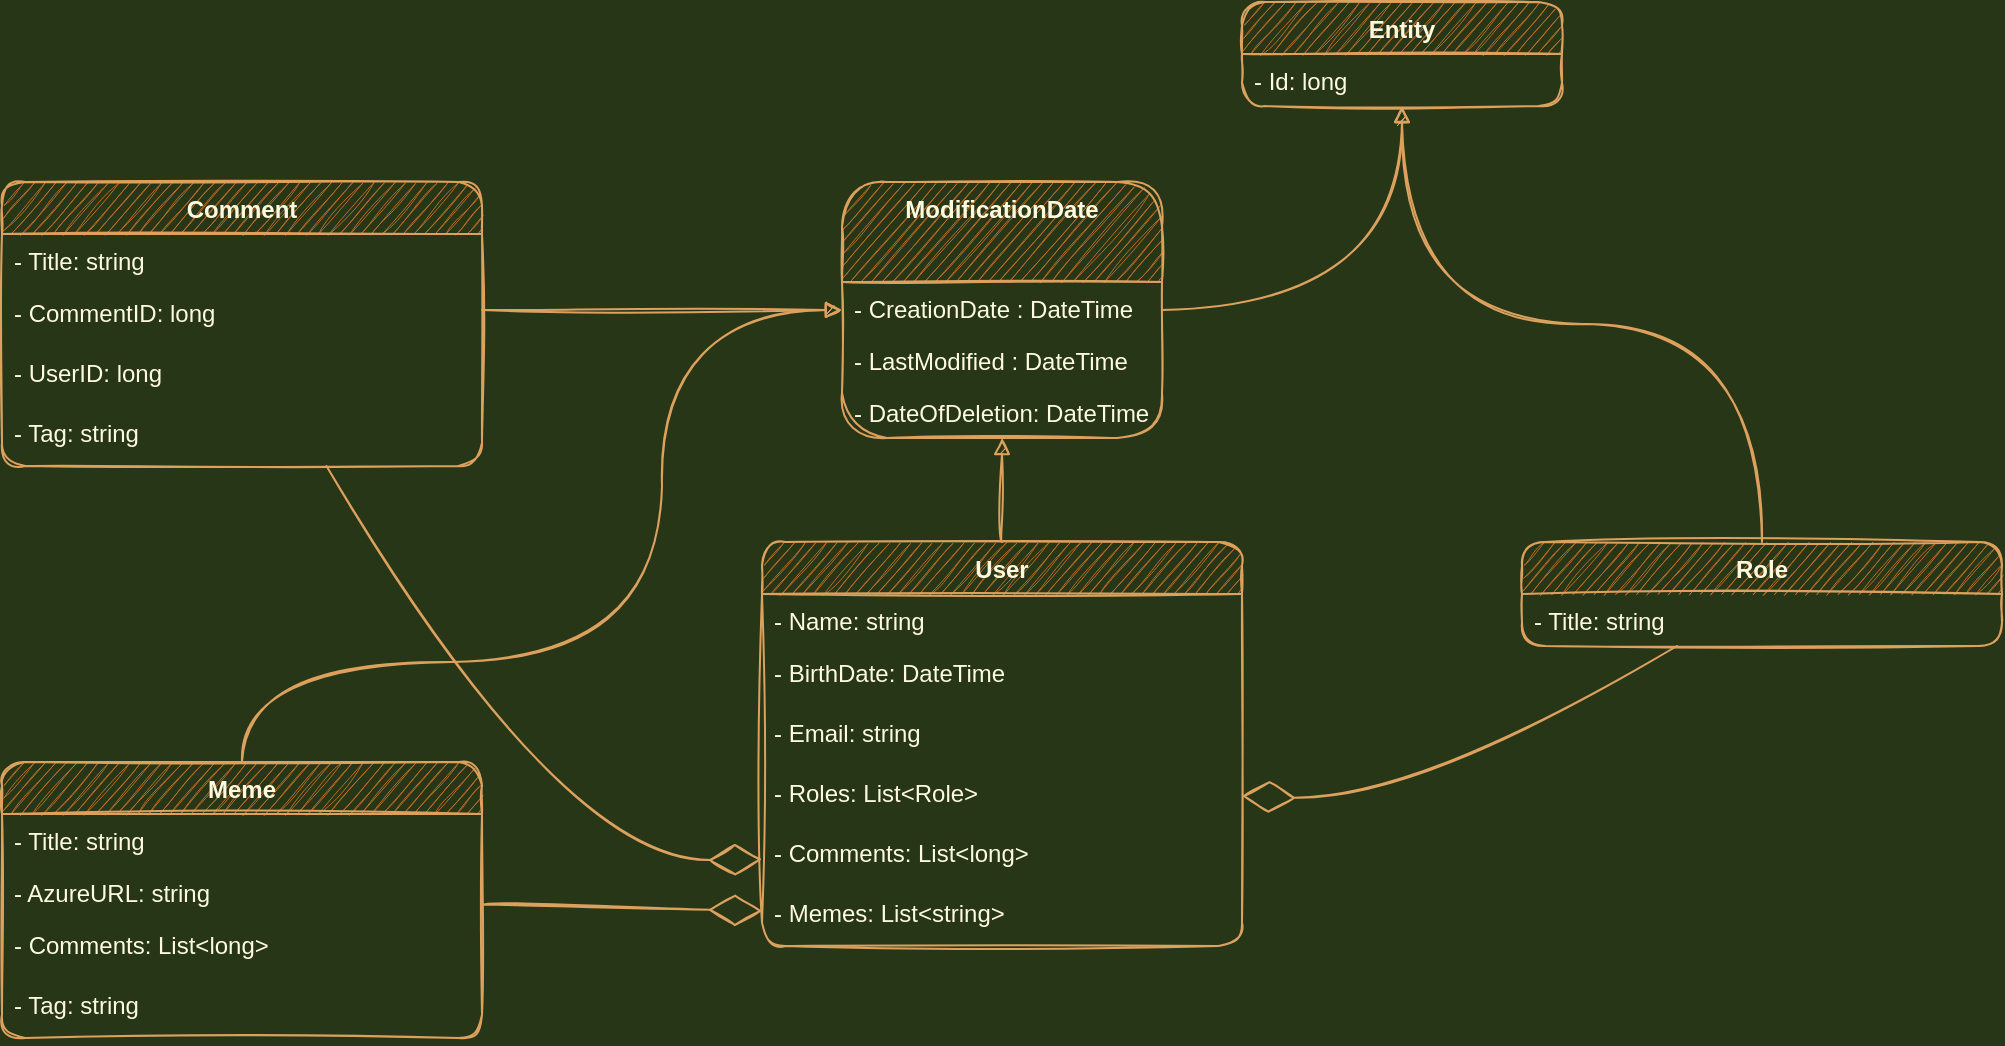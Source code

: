 <mxfile version="16.1.2" type="device"><diagram id="mTWr0Yc0gFOjdW6bL3Bq" name="Page-1"><mxGraphModel dx="1806" dy="1749" grid="1" gridSize="10" guides="1" tooltips="1" connect="1" arrows="1" fold="1" page="1" pageScale="1" pageWidth="850" pageHeight="1100" background="#283618" math="0" shadow="0"><root><mxCell id="0"/><mxCell id="1" parent="0"/><mxCell id="80eazePvjlkiKfwonDQZ-9" value="User" style="swimlane;fontStyle=1;align=center;verticalAlign=top;childLayout=stackLayout;horizontal=1;startSize=26;horizontalStack=0;resizeParent=1;resizeParentMax=0;resizeLast=0;collapsible=1;marginBottom=0;rounded=1;fontColor=#FEFAE0;strokeColor=#DDA15E;fillColor=#BC6C25;sketch=1;" parent="1" vertex="1"><mxGeometry x="80" y="180" width="240" height="202" as="geometry"/></mxCell><mxCell id="80eazePvjlkiKfwonDQZ-46" value="- Name: string" style="text;strokeColor=none;fillColor=none;align=left;verticalAlign=top;spacingLeft=4;spacingRight=4;overflow=hidden;rotatable=0;points=[[0,0.5],[1,0.5]];portConstraint=eastwest;rounded=1;fontColor=#FEFAE0;sketch=1;" parent="80eazePvjlkiKfwonDQZ-9" vertex="1"><mxGeometry y="26" width="240" height="26" as="geometry"/></mxCell><mxCell id="80eazePvjlkiKfwonDQZ-25" value="- BirthDate: DateTime" style="text;strokeColor=none;fillColor=none;align=left;verticalAlign=top;spacingLeft=4;spacingRight=4;overflow=hidden;rotatable=0;points=[[0,0.5],[1,0.5]];portConstraint=eastwest;rounded=1;fontColor=#FEFAE0;sketch=1;" parent="80eazePvjlkiKfwonDQZ-9" vertex="1"><mxGeometry y="52" width="240" height="30" as="geometry"/></mxCell><mxCell id="80eazePvjlkiKfwonDQZ-30" value="- Email: string" style="text;strokeColor=none;fillColor=none;align=left;verticalAlign=top;spacingLeft=4;spacingRight=4;overflow=hidden;rotatable=0;points=[[0,0.5],[1,0.5]];portConstraint=eastwest;rounded=1;fontColor=#FEFAE0;sketch=1;" parent="80eazePvjlkiKfwonDQZ-9" vertex="1"><mxGeometry y="82" width="240" height="30" as="geometry"/></mxCell><mxCell id="80eazePvjlkiKfwonDQZ-29" value="- Roles: List&lt;Role&gt;" style="text;strokeColor=none;fillColor=none;align=left;verticalAlign=top;spacingLeft=4;spacingRight=4;overflow=hidden;rotatable=0;points=[[0,0.5],[1,0.5]];portConstraint=eastwest;rounded=1;fontColor=#FEFAE0;sketch=1;" parent="80eazePvjlkiKfwonDQZ-9" vertex="1"><mxGeometry y="112" width="240" height="30" as="geometry"/></mxCell><mxCell id="80eazePvjlkiKfwonDQZ-31" value="- Comments: List&lt;long&gt;" style="text;strokeColor=none;fillColor=none;align=left;verticalAlign=top;spacingLeft=4;spacingRight=4;overflow=hidden;rotatable=0;points=[[0,0.5],[1,0.5]];portConstraint=eastwest;rounded=1;fontColor=#FEFAE0;sketch=1;" parent="80eazePvjlkiKfwonDQZ-9" vertex="1"><mxGeometry y="142" width="240" height="30" as="geometry"/></mxCell><mxCell id="80eazePvjlkiKfwonDQZ-26" value="- Memes: List&lt;string&gt;" style="text;strokeColor=none;fillColor=none;align=left;verticalAlign=top;spacingLeft=4;spacingRight=4;overflow=hidden;rotatable=0;points=[[0,0.5],[1,0.5]];portConstraint=eastwest;rounded=1;fontColor=#FEFAE0;sketch=1;" parent="80eazePvjlkiKfwonDQZ-9" vertex="1"><mxGeometry y="172" width="240" height="30" as="geometry"/></mxCell><mxCell id="80eazePvjlkiKfwonDQZ-32" value="Meme" style="swimlane;fontStyle=1;align=center;verticalAlign=top;childLayout=stackLayout;horizontal=1;startSize=26;horizontalStack=0;resizeParent=1;resizeParentMax=0;resizeLast=0;collapsible=1;marginBottom=0;rounded=1;fontColor=#FEFAE0;strokeColor=#DDA15E;fillColor=#BC6C25;sketch=1;" parent="1" vertex="1"><mxGeometry x="-300" y="290" width="240" height="138" as="geometry"/></mxCell><mxCell id="80eazePvjlkiKfwonDQZ-33" value="- Title: string" style="text;strokeColor=none;fillColor=none;align=left;verticalAlign=top;spacingLeft=4;spacingRight=4;overflow=hidden;rotatable=0;points=[[0,0.5],[1,0.5]];portConstraint=eastwest;rounded=1;fontColor=#FEFAE0;sketch=1;" parent="80eazePvjlkiKfwonDQZ-32" vertex="1"><mxGeometry y="26" width="240" height="26" as="geometry"/></mxCell><mxCell id="80eazePvjlkiKfwonDQZ-70" value="- AzureURL: string" style="text;strokeColor=none;fillColor=none;align=left;verticalAlign=top;spacingLeft=4;spacingRight=4;overflow=hidden;rotatable=0;points=[[0,0.5],[1,0.5]];portConstraint=eastwest;rounded=1;fontColor=#FEFAE0;sketch=1;" parent="80eazePvjlkiKfwonDQZ-32" vertex="1"><mxGeometry y="52" width="240" height="26" as="geometry"/></mxCell><mxCell id="80eazePvjlkiKfwonDQZ-40" value="- Comments: List&lt;long&gt;" style="text;strokeColor=none;fillColor=none;align=left;verticalAlign=top;spacingLeft=4;spacingRight=4;overflow=hidden;rotatable=0;points=[[0,0.5],[1,0.5]];portConstraint=eastwest;rounded=1;fontColor=#FEFAE0;sketch=1;" parent="80eazePvjlkiKfwonDQZ-32" vertex="1"><mxGeometry y="78" width="240" height="30" as="geometry"/></mxCell><mxCell id="80eazePvjlkiKfwonDQZ-41" value="- Tag: string" style="text;strokeColor=none;fillColor=none;align=left;verticalAlign=top;spacingLeft=4;spacingRight=4;overflow=hidden;rotatable=0;points=[[0,0.5],[1,0.5]];portConstraint=eastwest;rounded=1;fontColor=#FEFAE0;sketch=1;" parent="80eazePvjlkiKfwonDQZ-32" vertex="1"><mxGeometry y="108" width="240" height="30" as="geometry"/></mxCell><mxCell id="80eazePvjlkiKfwonDQZ-53" value="Comment" style="swimlane;fontStyle=1;align=center;verticalAlign=top;childLayout=stackLayout;horizontal=1;startSize=26;horizontalStack=0;resizeParent=1;resizeParentMax=0;resizeLast=0;collapsible=1;marginBottom=0;rounded=1;fontColor=#FEFAE0;strokeColor=#DDA15E;fillColor=#BC6C25;sketch=1;" parent="1" vertex="1"><mxGeometry x="-300" width="240" height="142" as="geometry"/></mxCell><mxCell id="80eazePvjlkiKfwonDQZ-55" value="- Title: string" style="text;strokeColor=none;fillColor=none;align=left;verticalAlign=top;spacingLeft=4;spacingRight=4;overflow=hidden;rotatable=0;points=[[0,0.5],[1,0.5]];portConstraint=eastwest;rounded=1;fontColor=#FEFAE0;sketch=1;" parent="80eazePvjlkiKfwonDQZ-53" vertex="1"><mxGeometry y="26" width="240" height="26" as="geometry"/></mxCell><mxCell id="80eazePvjlkiKfwonDQZ-73" value="- CommentID: long" style="text;strokeColor=none;fillColor=none;align=left;verticalAlign=top;spacingLeft=4;spacingRight=4;overflow=hidden;rotatable=0;points=[[0,0.5],[1,0.5]];portConstraint=eastwest;rounded=1;fontColor=#FEFAE0;sketch=1;" parent="80eazePvjlkiKfwonDQZ-53" vertex="1"><mxGeometry y="52" width="240" height="30" as="geometry"/></mxCell><mxCell id="80eazePvjlkiKfwonDQZ-72" value="- UserID: long" style="text;strokeColor=none;fillColor=none;align=left;verticalAlign=top;spacingLeft=4;spacingRight=4;overflow=hidden;rotatable=0;points=[[0,0.5],[1,0.5]];portConstraint=eastwest;rounded=1;fontColor=#FEFAE0;sketch=1;" parent="80eazePvjlkiKfwonDQZ-53" vertex="1"><mxGeometry y="82" width="240" height="30" as="geometry"/></mxCell><mxCell id="80eazePvjlkiKfwonDQZ-59" value="- Tag: string" style="text;strokeColor=none;fillColor=none;align=left;verticalAlign=top;spacingLeft=4;spacingRight=4;overflow=hidden;rotatable=0;points=[[0,0.5],[1,0.5]];portConstraint=eastwest;rounded=1;fontColor=#FEFAE0;sketch=1;" parent="80eazePvjlkiKfwonDQZ-53" vertex="1"><mxGeometry y="112" width="240" height="30" as="geometry"/></mxCell><mxCell id="80eazePvjlkiKfwonDQZ-60" value="Role" style="swimlane;fontStyle=1;align=center;verticalAlign=top;childLayout=stackLayout;horizontal=1;startSize=26;horizontalStack=0;resizeParent=1;resizeParentMax=0;resizeLast=0;collapsible=1;marginBottom=0;rounded=1;fontColor=#FEFAE0;strokeColor=#DDA15E;fillColor=#BC6C25;sketch=1;" parent="1" vertex="1"><mxGeometry x="460" y="180" width="240" height="52" as="geometry"/></mxCell><mxCell id="80eazePvjlkiKfwonDQZ-62" value="- Title: string" style="text;strokeColor=none;fillColor=none;align=left;verticalAlign=top;spacingLeft=4;spacingRight=4;overflow=hidden;rotatable=0;points=[[0,0.5],[1,0.5]];portConstraint=eastwest;rounded=1;fontColor=#FEFAE0;sketch=1;" parent="80eazePvjlkiKfwonDQZ-60" vertex="1"><mxGeometry y="26" width="240" height="26" as="geometry"/></mxCell><mxCell id="80eazePvjlkiKfwonDQZ-67" value="" style="endArrow=diamondThin;endFill=0;endSize=24;html=1;rounded=1;fontColor=#FEFAE0;strokeColor=#DDA15E;fillColor=#BC6C25;entryX=1;entryY=0.5;entryDx=0;entryDy=0;sketch=1;curved=1;" parent="1" source="80eazePvjlkiKfwonDQZ-60" target="80eazePvjlkiKfwonDQZ-29" edge="1"><mxGeometry width="160" relative="1" as="geometry"><mxPoint x="-130" y="490" as="sourcePoint"/><mxPoint x="30" y="490" as="targetPoint"/><Array as="points"><mxPoint x="410" y="310"/></Array></mxGeometry></mxCell><mxCell id="pD4Z9z4O8Kv1ZItno-Bg-1" value="ModificationDate" style="swimlane;fontStyle=1;align=center;verticalAlign=top;childLayout=stackLayout;horizontal=1;startSize=50;horizontalStack=0;resizeParent=1;resizeParentMax=0;resizeLast=0;collapsible=1;marginBottom=0;fillColor=#BC6C25;strokeColor=#DDA15E;fontColor=#FEFAE0;sketch=1;rounded=1;" parent="1" vertex="1"><mxGeometry x="120" width="160" height="128" as="geometry"/></mxCell><mxCell id="pD4Z9z4O8Kv1ZItno-Bg-2" value="- CreationDate : DateTime" style="text;strokeColor=none;fillColor=none;align=left;verticalAlign=top;spacingLeft=4;spacingRight=4;overflow=hidden;rotatable=0;points=[[0,0.5],[1,0.5]];portConstraint=eastwest;fontColor=#FEFAE0;sketch=1;rounded=1;" parent="pD4Z9z4O8Kv1ZItno-Bg-1" vertex="1"><mxGeometry y="50" width="160" height="26" as="geometry"/></mxCell><mxCell id="pD4Z9z4O8Kv1ZItno-Bg-5" value="- LastModified : DateTime" style="text;strokeColor=none;fillColor=none;align=left;verticalAlign=top;spacingLeft=4;spacingRight=4;overflow=hidden;rotatable=0;points=[[0,0.5],[1,0.5]];portConstraint=eastwest;fontColor=#FEFAE0;sketch=1;rounded=1;" parent="pD4Z9z4O8Kv1ZItno-Bg-1" vertex="1"><mxGeometry y="76" width="160" height="26" as="geometry"/></mxCell><mxCell id="pD4Z9z4O8Kv1ZItno-Bg-6" value="- DateOfDeletion: DateTime" style="text;strokeColor=none;fillColor=none;align=left;verticalAlign=top;spacingLeft=4;spacingRight=4;overflow=hidden;rotatable=0;points=[[0,0.5],[1,0.5]];portConstraint=eastwest;fontColor=#FEFAE0;sketch=1;rounded=1;" parent="pD4Z9z4O8Kv1ZItno-Bg-1" vertex="1"><mxGeometry y="102" width="160" height="26" as="geometry"/></mxCell><mxCell id="pD4Z9z4O8Kv1ZItno-Bg-19" value="Entity" style="swimlane;fontStyle=1;align=center;verticalAlign=top;childLayout=stackLayout;horizontal=1;startSize=26;horizontalStack=0;resizeParent=1;resizeParentMax=0;resizeLast=0;collapsible=1;marginBottom=0;rounded=1;sketch=1;fontColor=#FEFAE0;strokeColor=#DDA15E;fillColor=#BC6C25;" parent="1" vertex="1"><mxGeometry x="320" y="-90" width="160" height="52" as="geometry"/></mxCell><mxCell id="pD4Z9z4O8Kv1ZItno-Bg-20" value="- Id: long" style="text;strokeColor=none;fillColor=none;align=left;verticalAlign=top;spacingLeft=4;spacingRight=4;overflow=hidden;rotatable=0;points=[[0,0.5],[1,0.5]];portConstraint=eastwest;rounded=1;sketch=1;fontColor=#FEFAE0;" parent="pD4Z9z4O8Kv1ZItno-Bg-19" vertex="1"><mxGeometry y="26" width="160" height="26" as="geometry"/></mxCell><mxCell id="pD4Z9z4O8Kv1ZItno-Bg-26" value="" style="endArrow=block;endFill=1;html=1;edgeStyle=orthogonalEdgeStyle;align=left;verticalAlign=top;rounded=1;fontColor=#FEFAE0;strokeColor=#DDA15E;fillColor=#BC6C25;sketch=1;curved=1;" parent="1" source="80eazePvjlkiKfwonDQZ-60" target="pD4Z9z4O8Kv1ZItno-Bg-19" edge="1"><mxGeometry x="-1" relative="1" as="geometry"><mxPoint x="590" y="170" as="sourcePoint"/><mxPoint x="380" y="170" as="targetPoint"/></mxGeometry></mxCell><mxCell id="pD4Z9z4O8Kv1ZItno-Bg-27" value="" style="edgeLabel;resizable=0;html=1;align=left;verticalAlign=bottom;rounded=1;fontColor=#FEFAE0;strokeColor=#DDA15E;fillColor=#BC6C25;sketch=1;" parent="pD4Z9z4O8Kv1ZItno-Bg-26" connectable="0" vertex="1"><mxGeometry x="-1" relative="1" as="geometry"/></mxCell><mxCell id="pD4Z9z4O8Kv1ZItno-Bg-28" value="" style="endArrow=block;endFill=1;html=1;edgeStyle=orthogonalEdgeStyle;align=left;verticalAlign=top;rounded=1;fontColor=#FEFAE0;strokeColor=#DDA15E;fillColor=#BC6C25;sketch=1;curved=1;" parent="1" source="80eazePvjlkiKfwonDQZ-9" target="pD4Z9z4O8Kv1ZItno-Bg-1" edge="1"><mxGeometry x="-1" relative="1" as="geometry"><mxPoint x="590.059" y="190" as="sourcePoint"/><mxPoint x="410.059" y="-28" as="targetPoint"/></mxGeometry></mxCell><mxCell id="pD4Z9z4O8Kv1ZItno-Bg-30" value="" style="endArrow=block;endFill=1;html=1;edgeStyle=orthogonalEdgeStyle;align=left;verticalAlign=top;rounded=1;fontColor=#FEFAE0;strokeColor=#DDA15E;fillColor=#BC6C25;sketch=1;curved=1;" parent="1" source="pD4Z9z4O8Kv1ZItno-Bg-1" target="pD4Z9z4O8Kv1ZItno-Bg-19" edge="1"><mxGeometry x="-1" relative="1" as="geometry"><mxPoint x="600.059" y="200" as="sourcePoint"/><mxPoint x="380" y="-10" as="targetPoint"/></mxGeometry></mxCell><mxCell id="pD4Z9z4O8Kv1ZItno-Bg-32" value="" style="endArrow=diamondThin;endFill=0;endSize=24;html=1;rounded=1;fontColor=#FEFAE0;strokeColor=#DDA15E;fillColor=#BC6C25;sketch=1;curved=1;" parent="1" source="80eazePvjlkiKfwonDQZ-32" target="80eazePvjlkiKfwonDQZ-26" edge="1"><mxGeometry width="160" relative="1" as="geometry"><mxPoint x="40" y="290" as="sourcePoint"/><mxPoint x="200" y="290" as="targetPoint"/></mxGeometry></mxCell><mxCell id="pD4Z9z4O8Kv1ZItno-Bg-33" value="" style="endArrow=diamondThin;endFill=0;endSize=24;html=1;rounded=1;fontColor=#FEFAE0;strokeColor=#DDA15E;fillColor=#BC6C25;sketch=1;curved=1;" parent="1" source="80eazePvjlkiKfwonDQZ-53" target="80eazePvjlkiKfwonDQZ-31" edge="1"><mxGeometry width="160" relative="1" as="geometry"><mxPoint x="40" y="290" as="sourcePoint"/><mxPoint x="200" y="290" as="targetPoint"/><Array as="points"><mxPoint x="-20" y="340"/></Array></mxGeometry></mxCell><mxCell id="pD4Z9z4O8Kv1ZItno-Bg-35" value="" style="endArrow=block;endFill=1;html=1;edgeStyle=orthogonalEdgeStyle;align=left;verticalAlign=top;rounded=1;fontColor=#FEFAE0;strokeColor=#DDA15E;fillColor=#BC6C25;sketch=1;curved=1;" parent="1" source="80eazePvjlkiKfwonDQZ-32" target="pD4Z9z4O8Kv1ZItno-Bg-1" edge="1"><mxGeometry x="-1" relative="1" as="geometry"><mxPoint x="40" y="290" as="sourcePoint"/><mxPoint x="200" y="290" as="targetPoint"/><Array as="points"><mxPoint x="-180" y="240"/><mxPoint x="30" y="240"/><mxPoint x="30" y="64"/></Array></mxGeometry></mxCell><mxCell id="pD4Z9z4O8Kv1ZItno-Bg-41" value="" style="endArrow=block;endFill=1;html=1;edgeStyle=orthogonalEdgeStyle;align=left;verticalAlign=top;rounded=1;fontColor=#FEFAE0;strokeColor=#DDA15E;fillColor=#BC6C25;sketch=1;curved=1;" parent="1" source="80eazePvjlkiKfwonDQZ-53" target="pD4Z9z4O8Kv1ZItno-Bg-1" edge="1"><mxGeometry x="-1" relative="1" as="geometry"><mxPoint x="40" y="290" as="sourcePoint"/><mxPoint x="200" y="290" as="targetPoint"/><Array as="points"><mxPoint x="-10" y="64"/><mxPoint x="-10" y="64"/></Array></mxGeometry></mxCell><mxCell id="pD4Z9z4O8Kv1ZItno-Bg-42" value="" style="edgeLabel;resizable=0;html=1;align=left;verticalAlign=bottom;rounded=1;fontColor=#FEFAE0;strokeColor=#DDA15E;fillColor=#BC6C25;sketch=1;" parent="pD4Z9z4O8Kv1ZItno-Bg-41" connectable="0" vertex="1"><mxGeometry x="-1" relative="1" as="geometry"/></mxCell></root></mxGraphModel></diagram></mxfile>